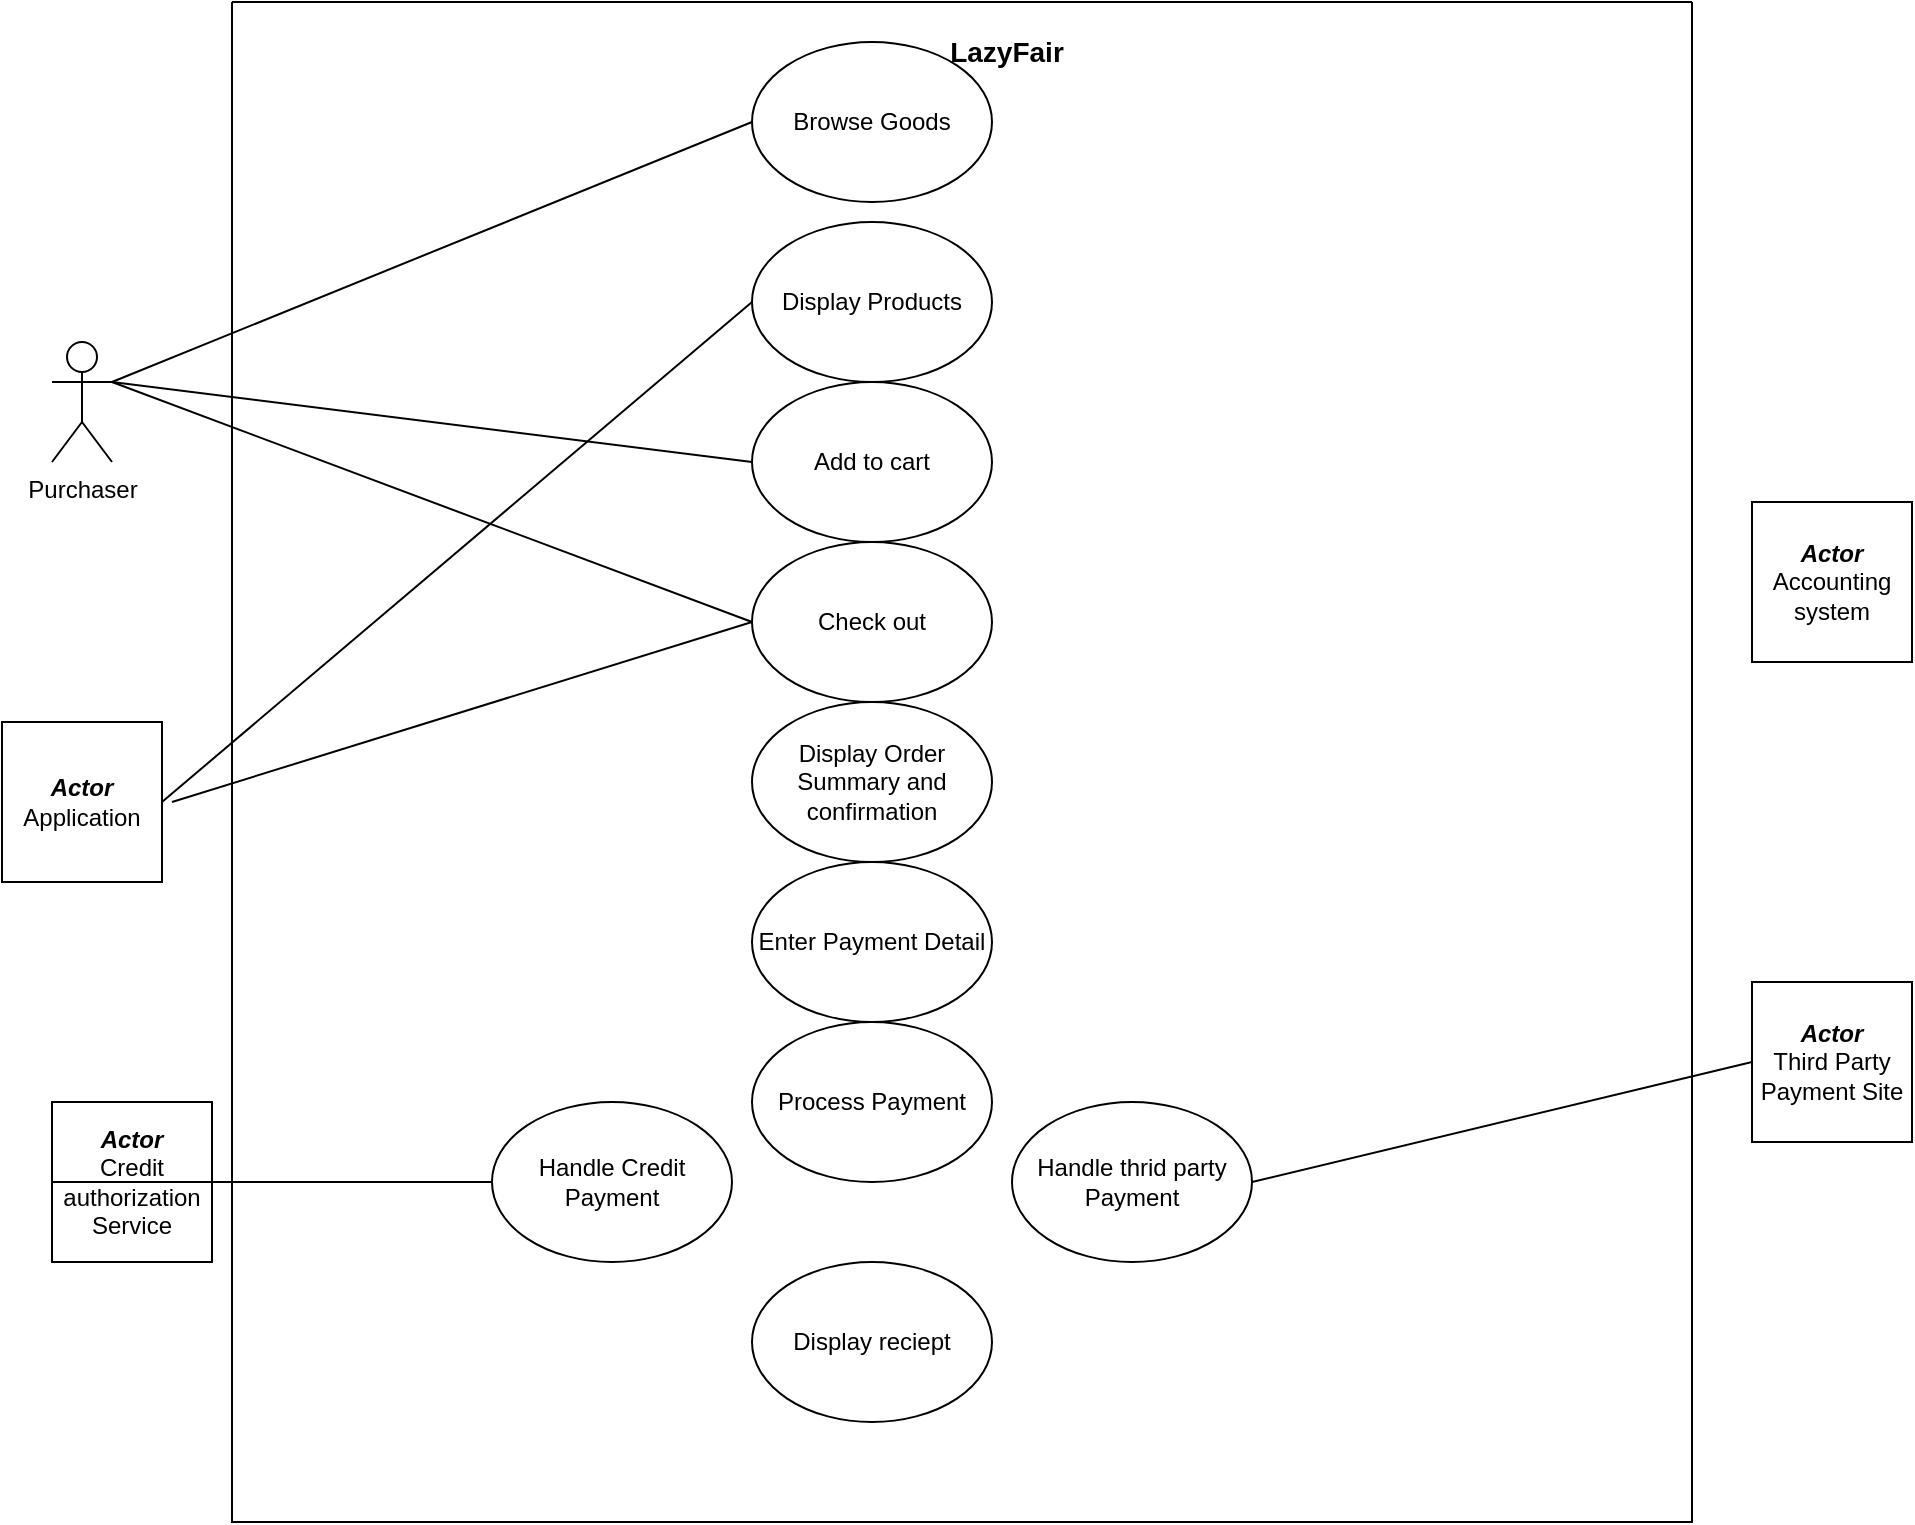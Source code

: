 <mxfile version="26.1.0">
  <diagram name="第 1 页" id="KB6b2LPOlrmd6zzLp5-_">
    <mxGraphModel dx="954" dy="642" grid="1" gridSize="10" guides="1" tooltips="1" connect="1" arrows="1" fold="1" page="1" pageScale="1" pageWidth="827" pageHeight="1169" math="0" shadow="0">
      <root>
        <mxCell id="0" />
        <mxCell id="1" parent="0" />
        <mxCell id="Vek37xuDfO8ECV00KmPB-5" value="" style="swimlane;startSize=0;" parent="1" vertex="1">
          <mxGeometry x="390" y="160" width="730" height="760" as="geometry" />
        </mxCell>
        <mxCell id="Vek37xuDfO8ECV00KmPB-2" value="Handle Credit Payment" style="ellipse;whiteSpace=wrap;html=1;" parent="Vek37xuDfO8ECV00KmPB-5" vertex="1">
          <mxGeometry x="130" y="550" width="120" height="80" as="geometry" />
        </mxCell>
        <mxCell id="Vek37xuDfO8ECV00KmPB-3" value="Handle thrid party Payment" style="ellipse;whiteSpace=wrap;html=1;" parent="Vek37xuDfO8ECV00KmPB-5" vertex="1">
          <mxGeometry x="390" y="550" width="120" height="80" as="geometry" />
        </mxCell>
        <mxCell id="Vek37xuDfO8ECV00KmPB-1" value="Process Payment" style="ellipse;whiteSpace=wrap;html=1;" parent="Vek37xuDfO8ECV00KmPB-5" vertex="1">
          <mxGeometry x="260" y="510" width="120" height="80" as="geometry" />
        </mxCell>
        <mxCell id="Vek37xuDfO8ECV00KmPB-4" value="Browse Goods" style="ellipse;whiteSpace=wrap;html=1;" parent="Vek37xuDfO8ECV00KmPB-5" vertex="1">
          <mxGeometry x="260" y="20" width="120" height="80" as="geometry" />
        </mxCell>
        <mxCell id="PY3bQXadMO0RU2NCDj0x-1" value="Display Products" style="ellipse;whiteSpace=wrap;html=1;" parent="Vek37xuDfO8ECV00KmPB-5" vertex="1">
          <mxGeometry x="260" y="110" width="120" height="80" as="geometry" />
        </mxCell>
        <mxCell id="KWF-84h6F9MTXlQLzktW-1" value="Add to cart" style="ellipse;whiteSpace=wrap;html=1;" parent="Vek37xuDfO8ECV00KmPB-5" vertex="1">
          <mxGeometry x="260" y="190" width="120" height="80" as="geometry" />
        </mxCell>
        <mxCell id="b7lFSfRi3nSQUvw3sl0q-1" value="Display Order Summary and confirmation" style="ellipse;whiteSpace=wrap;html=1;" parent="Vek37xuDfO8ECV00KmPB-5" vertex="1">
          <mxGeometry x="260" y="350" width="120" height="80" as="geometry" />
        </mxCell>
        <mxCell id="b7lFSfRi3nSQUvw3sl0q-2" value="Enter Payment Detail" style="ellipse;whiteSpace=wrap;html=1;" parent="Vek37xuDfO8ECV00KmPB-5" vertex="1">
          <mxGeometry x="260" y="430" width="120" height="80" as="geometry" />
        </mxCell>
        <mxCell id="b7lFSfRi3nSQUvw3sl0q-3" value="Display reciept" style="ellipse;whiteSpace=wrap;html=1;" parent="Vek37xuDfO8ECV00KmPB-5" vertex="1">
          <mxGeometry x="260" y="630" width="120" height="80" as="geometry" />
        </mxCell>
        <mxCell id="rXJBKGvbCBtXFci2lHTH-1" value="Check out" style="ellipse;whiteSpace=wrap;html=1;" parent="Vek37xuDfO8ECV00KmPB-5" vertex="1">
          <mxGeometry x="260" y="270" width="120" height="80" as="geometry" />
        </mxCell>
        <mxCell id="bqPqFRYJ7XoShYPVc0Ih-1" value="&lt;b&gt;&lt;font style=&quot;font-size: 14px;&quot;&gt;LazyFair&lt;/font&gt;&lt;/b&gt;" style="text;html=1;align=center;verticalAlign=middle;resizable=0;points=[];autosize=1;strokeColor=none;fillColor=none;" parent="Vek37xuDfO8ECV00KmPB-5" vertex="1">
          <mxGeometry x="347" y="10" width="80" height="30" as="geometry" />
        </mxCell>
        <mxCell id="EAkveAZs5zV2GBKFWm5Z-1" value="Purchaser" style="shape=umlActor;verticalLabelPosition=bottom;verticalAlign=top;html=1;outlineConnect=0;" parent="1" vertex="1">
          <mxGeometry x="300" y="330" width="30" height="60" as="geometry" />
        </mxCell>
        <mxCell id="9vXAmPVRI_VAFFQpgO2C-2" value="&lt;b&gt;&lt;i&gt;Actor&lt;/i&gt;&lt;/b&gt;&lt;div&gt;Credit authorization&lt;/div&gt;&lt;div&gt;Service&lt;/div&gt;" style="whiteSpace=wrap;html=1;aspect=fixed;" parent="1" vertex="1">
          <mxGeometry x="300" y="710" width="80" height="80" as="geometry" />
        </mxCell>
        <mxCell id="cI1hDrUo5hlbICS7_nxy-1" value="&lt;i&gt;&lt;b&gt;Actor&lt;/b&gt;&lt;/i&gt;&lt;div&gt;Third Party Payment Site&lt;/div&gt;" style="whiteSpace=wrap;html=1;aspect=fixed;" parent="1" vertex="1">
          <mxGeometry x="1150" y="650" width="80" height="80" as="geometry" />
        </mxCell>
        <mxCell id="gUQiQVGfGeAnU0nc1oWH-3" value="&lt;i&gt;&lt;b&gt;Actor&lt;/b&gt;&lt;/i&gt;&lt;div&gt;Accounting system&lt;/div&gt;" style="whiteSpace=wrap;html=1;aspect=fixed;" parent="1" vertex="1">
          <mxGeometry x="1150" y="410" width="80" height="80" as="geometry" />
        </mxCell>
        <mxCell id="9vXAmPVRI_VAFFQpgO2C-1" value="&lt;i&gt;&lt;b&gt;Actor&lt;/b&gt;&lt;/i&gt;&lt;div&gt;Application&lt;/div&gt;" style="whiteSpace=wrap;html=1;aspect=fixed;" parent="1" vertex="1">
          <mxGeometry x="275" y="520" width="80" height="80" as="geometry" />
        </mxCell>
        <mxCell id="gUQiQVGfGeAnU0nc1oWH-5" value="" style="endArrow=none;html=1;rounded=0;fontSize=12;startSize=8;endSize=8;curved=1;entryX=0;entryY=0.5;entryDx=0;entryDy=0;" parent="1" target="Vek37xuDfO8ECV00KmPB-4" edge="1">
          <mxGeometry width="50" height="50" relative="1" as="geometry">
            <mxPoint x="330" y="350" as="sourcePoint" />
            <mxPoint x="670" y="510" as="targetPoint" />
          </mxGeometry>
        </mxCell>
        <mxCell id="Z3pDWRy3M_bQSnQDkMMR-7" value="" style="endArrow=none;html=1;rounded=0;fontSize=12;startSize=8;endSize=8;curved=1;exitX=1;exitY=0.5;exitDx=0;exitDy=0;entryX=0;entryY=0.5;entryDx=0;entryDy=0;" edge="1" parent="1" source="9vXAmPVRI_VAFFQpgO2C-1" target="PY3bQXadMO0RU2NCDj0x-1">
          <mxGeometry width="50" height="50" relative="1" as="geometry">
            <mxPoint x="900" y="670" as="sourcePoint" />
            <mxPoint x="950" y="620" as="targetPoint" />
          </mxGeometry>
        </mxCell>
        <mxCell id="zqQH850YNZRGi6yOv52E-2" value="" style="endArrow=none;html=1;rounded=0;entryX=0;entryY=0.5;entryDx=0;entryDy=0;exitX=1;exitY=0.5;exitDx=0;exitDy=0;" edge="1" parent="1" source="Vek37xuDfO8ECV00KmPB-3" target="cI1hDrUo5hlbICS7_nxy-1">
          <mxGeometry width="50" height="50" relative="1" as="geometry">
            <mxPoint x="880" y="684" as="sourcePoint" />
            <mxPoint x="924" y="640" as="targetPoint" />
          </mxGeometry>
        </mxCell>
        <mxCell id="zqQH850YNZRGi6yOv52E-3" value="" style="endArrow=none;html=1;rounded=0;exitX=0;exitY=0.5;exitDx=0;exitDy=0;entryX=0;entryY=0.5;entryDx=0;entryDy=0;" edge="1" parent="1" source="9vXAmPVRI_VAFFQpgO2C-2" target="Vek37xuDfO8ECV00KmPB-2">
          <mxGeometry width="50" height="50" relative="1" as="geometry">
            <mxPoint x="815" y="385" as="sourcePoint" />
            <mxPoint x="640" y="750" as="targetPoint" />
          </mxGeometry>
        </mxCell>
        <mxCell id="Z3pDWRy3M_bQSnQDkMMR-8" value="" style="endArrow=none;html=1;rounded=0;fontSize=12;startSize=8;endSize=8;curved=1;exitX=1;exitY=0.333;exitDx=0;exitDy=0;exitPerimeter=0;entryX=0;entryY=0.5;entryDx=0;entryDy=0;" edge="1" parent="1" source="EAkveAZs5zV2GBKFWm5Z-1" target="KWF-84h6F9MTXlQLzktW-1">
          <mxGeometry width="50" height="50" relative="1" as="geometry">
            <mxPoint x="770" y="670" as="sourcePoint" />
            <mxPoint x="820" y="620" as="targetPoint" />
          </mxGeometry>
        </mxCell>
        <mxCell id="Z3pDWRy3M_bQSnQDkMMR-9" value="" style="endArrow=none;html=1;rounded=0;fontSize=12;startSize=8;endSize=8;curved=1;entryX=0;entryY=0.5;entryDx=0;entryDy=0;" edge="1" parent="1" target="rXJBKGvbCBtXFci2lHTH-1">
          <mxGeometry width="50" height="50" relative="1" as="geometry">
            <mxPoint x="330" y="350" as="sourcePoint" />
            <mxPoint x="660" y="400" as="targetPoint" />
          </mxGeometry>
        </mxCell>
        <mxCell id="Z3pDWRy3M_bQSnQDkMMR-10" value="" style="endArrow=none;html=1;rounded=0;fontSize=12;startSize=8;endSize=8;curved=1;entryX=0;entryY=0.5;entryDx=0;entryDy=0;" edge="1" parent="1" target="rXJBKGvbCBtXFci2lHTH-1">
          <mxGeometry width="50" height="50" relative="1" as="geometry">
            <mxPoint x="360" y="560" as="sourcePoint" />
            <mxPoint x="660" y="320" as="targetPoint" />
          </mxGeometry>
        </mxCell>
      </root>
    </mxGraphModel>
  </diagram>
</mxfile>
